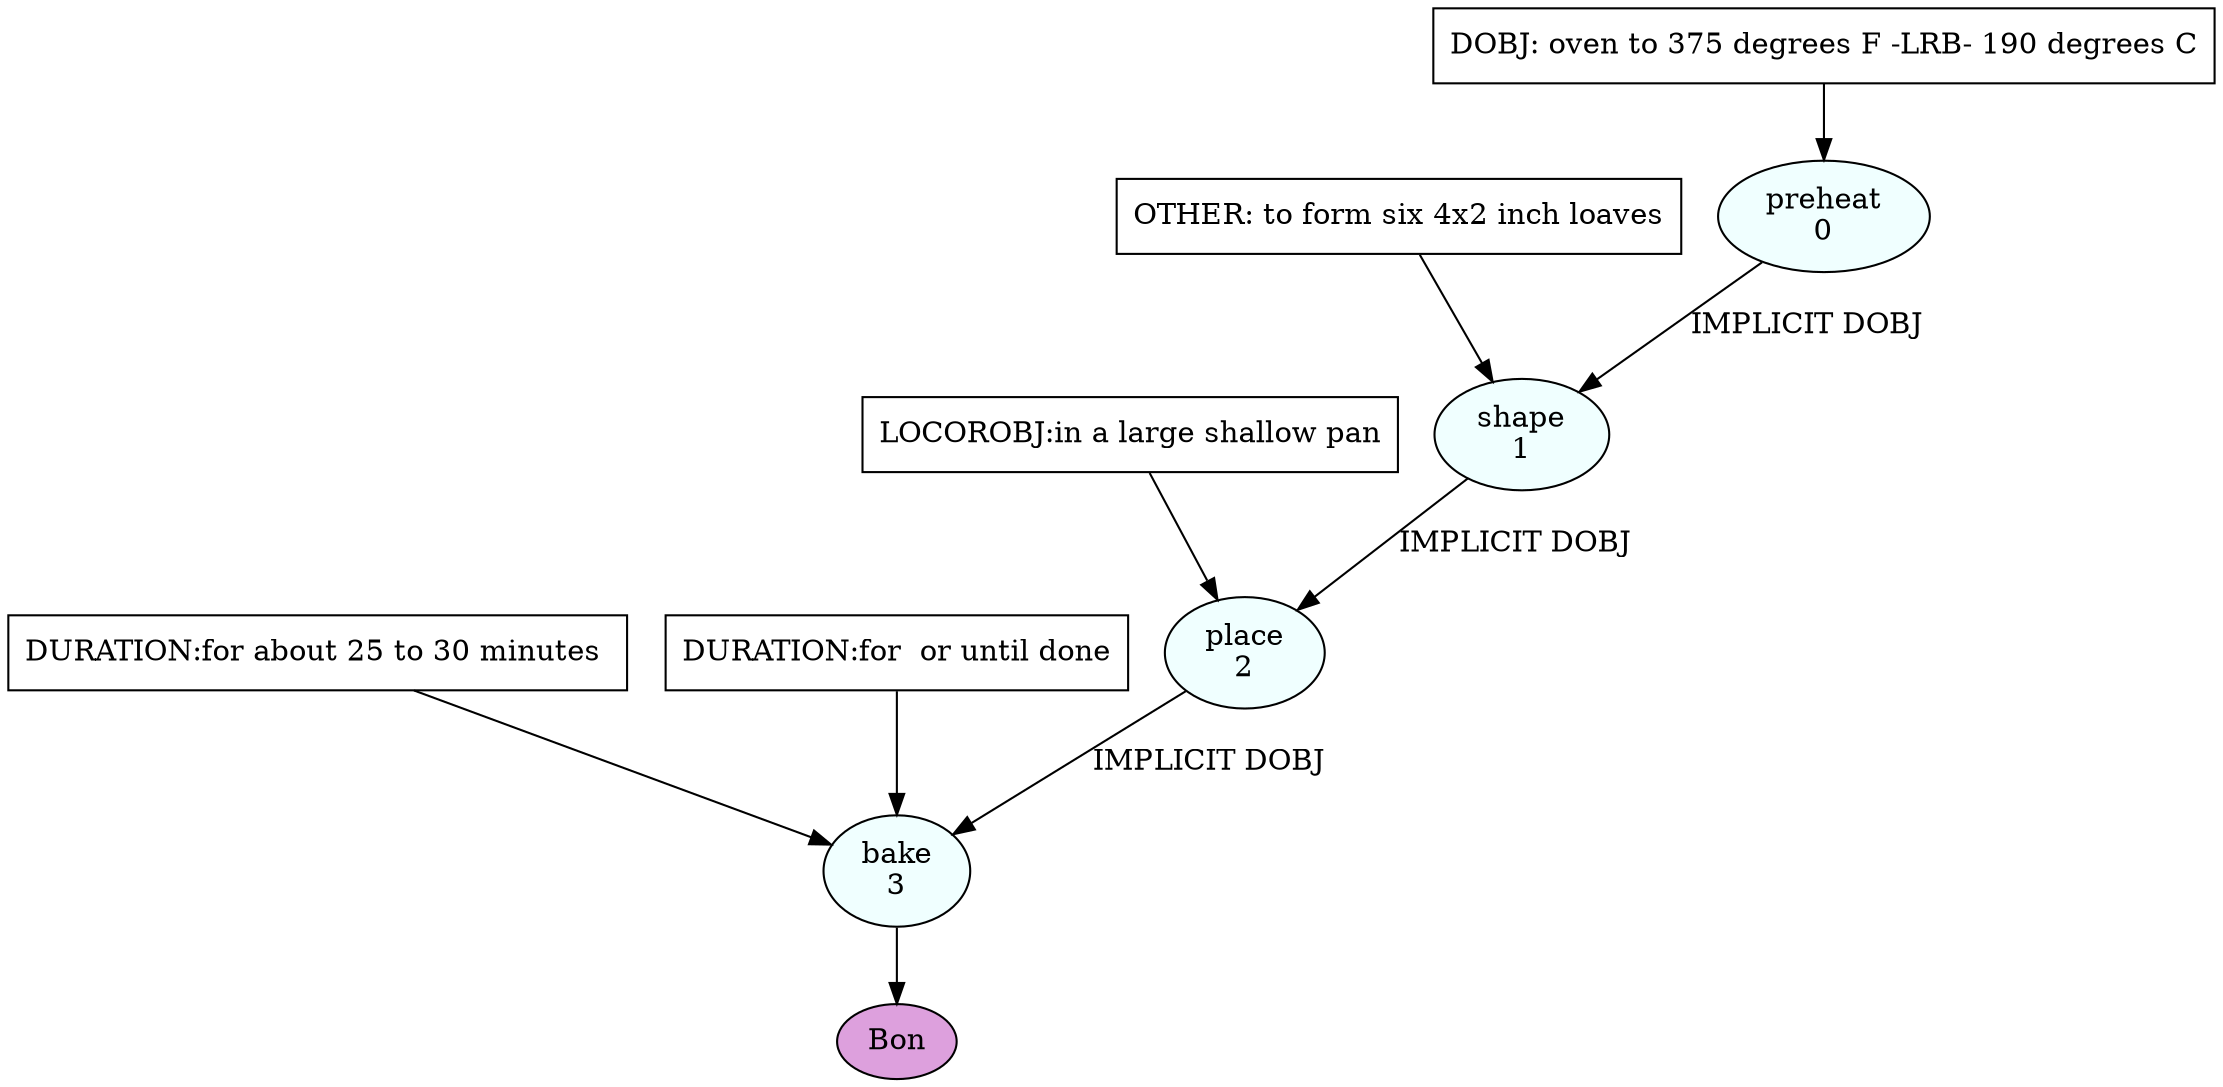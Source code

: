 digraph recipe {
E0[label="preheat
0", shape=oval, style=filled, fillcolor=azure]
E1[label="shape
1", shape=oval, style=filled, fillcolor=azure]
E2[label="place
2", shape=oval, style=filled, fillcolor=azure]
E3[label="bake
3", shape=oval, style=filled, fillcolor=azure]
D0[label="DOBJ: oven to 375 degrees F -LRB- 190 degrees C", shape=box, style=filled, fillcolor=white]
D0 -> E0
E0 -> E1 [label="IMPLICIT DOBJ"]
O1_0_0[label="OTHER: to form six 4x2 inch loaves", shape=box, style=filled, fillcolor=white]
O1_0_0 -> E1
E1 -> E2 [label="IMPLICIT DOBJ"]
P2_1_0[label="LOCOROBJ:in a large shallow pan", shape=box, style=filled, fillcolor=white]
P2_1_0 -> E2
E2 -> E3 [label="IMPLICIT DOBJ"]
P3_1_0[label="DURATION:for about 25 to 30 minutes ", shape=box, style=filled, fillcolor=white]
P3_1_0 -> E3
P3_1_1[label="DURATION:for  or until done", shape=box, style=filled, fillcolor=white]
P3_1_1 -> E3
EOR[label="Bon", shape=oval, style=filled, fillcolor=plum]
E3 -> EOR
}
